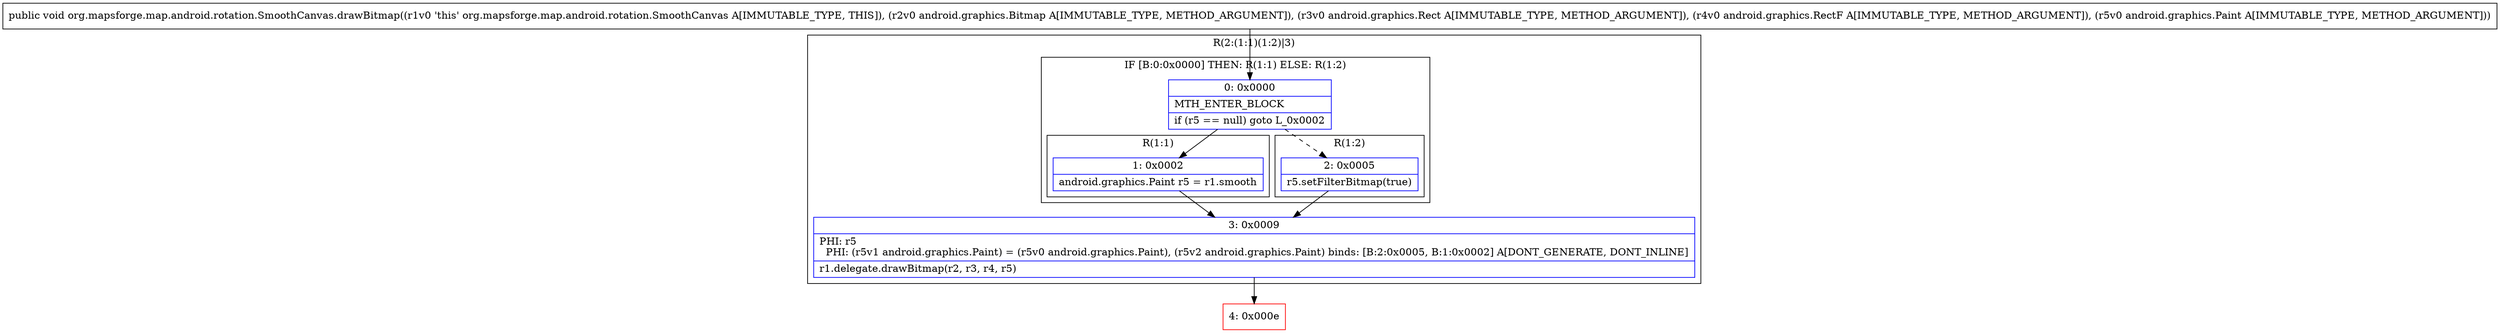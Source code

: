 digraph "CFG fororg.mapsforge.map.android.rotation.SmoothCanvas.drawBitmap(Landroid\/graphics\/Bitmap;Landroid\/graphics\/Rect;Landroid\/graphics\/RectF;Landroid\/graphics\/Paint;)V" {
subgraph cluster_Region_1002468237 {
label = "R(2:(1:1)(1:2)|3)";
node [shape=record,color=blue];
subgraph cluster_IfRegion_547073563 {
label = "IF [B:0:0x0000] THEN: R(1:1) ELSE: R(1:2)";
node [shape=record,color=blue];
Node_0 [shape=record,label="{0\:\ 0x0000|MTH_ENTER_BLOCK\l|if (r5 == null) goto L_0x0002\l}"];
subgraph cluster_Region_782716126 {
label = "R(1:1)";
node [shape=record,color=blue];
Node_1 [shape=record,label="{1\:\ 0x0002|android.graphics.Paint r5 = r1.smooth\l}"];
}
subgraph cluster_Region_102762788 {
label = "R(1:2)";
node [shape=record,color=blue];
Node_2 [shape=record,label="{2\:\ 0x0005|r5.setFilterBitmap(true)\l}"];
}
}
Node_3 [shape=record,label="{3\:\ 0x0009|PHI: r5 \l  PHI: (r5v1 android.graphics.Paint) = (r5v0 android.graphics.Paint), (r5v2 android.graphics.Paint) binds: [B:2:0x0005, B:1:0x0002] A[DONT_GENERATE, DONT_INLINE]\l|r1.delegate.drawBitmap(r2, r3, r4, r5)\l}"];
}
Node_4 [shape=record,color=red,label="{4\:\ 0x000e}"];
MethodNode[shape=record,label="{public void org.mapsforge.map.android.rotation.SmoothCanvas.drawBitmap((r1v0 'this' org.mapsforge.map.android.rotation.SmoothCanvas A[IMMUTABLE_TYPE, THIS]), (r2v0 android.graphics.Bitmap A[IMMUTABLE_TYPE, METHOD_ARGUMENT]), (r3v0 android.graphics.Rect A[IMMUTABLE_TYPE, METHOD_ARGUMENT]), (r4v0 android.graphics.RectF A[IMMUTABLE_TYPE, METHOD_ARGUMENT]), (r5v0 android.graphics.Paint A[IMMUTABLE_TYPE, METHOD_ARGUMENT])) }"];
MethodNode -> Node_0;
Node_0 -> Node_1;
Node_0 -> Node_2[style=dashed];
Node_1 -> Node_3;
Node_2 -> Node_3;
Node_3 -> Node_4;
}

